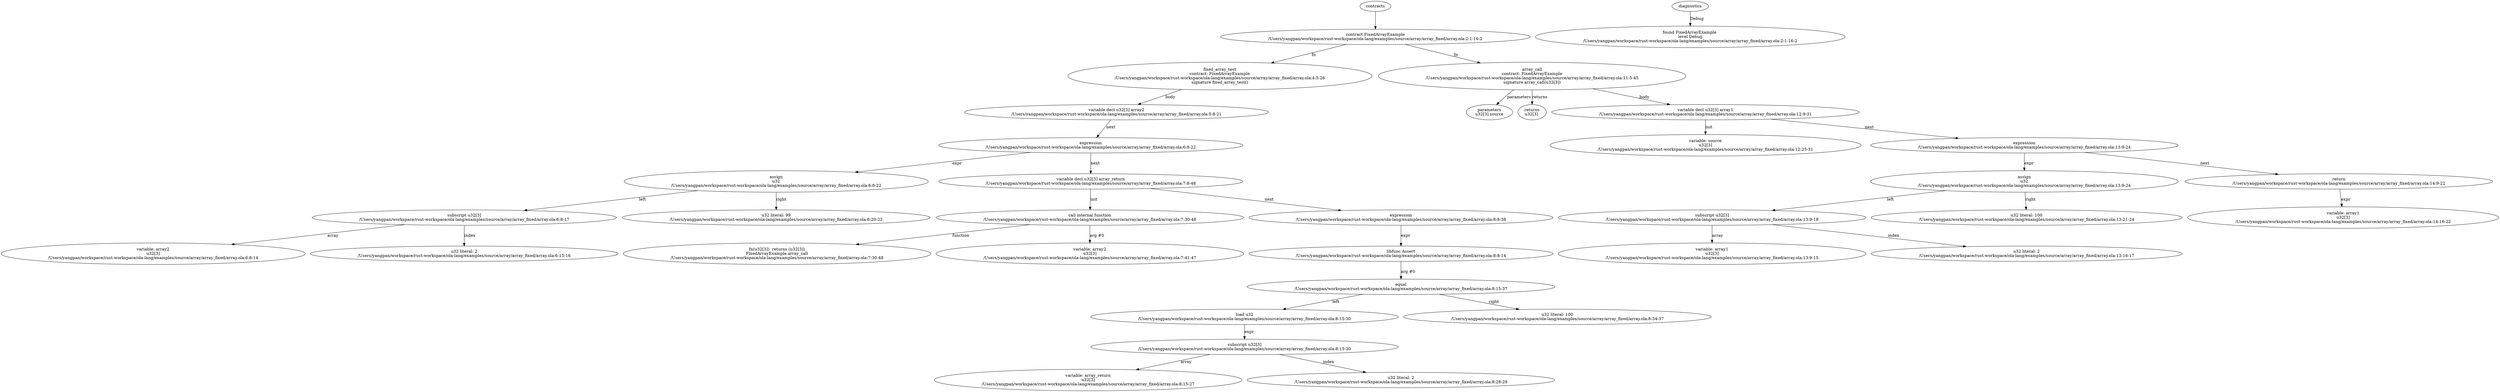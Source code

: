 strict digraph "/Users/yangpan/workspace/rust-workspace/ola-lang/examples/source/array/array_fixed/array.ola" {
	contract [label="contract FixedArrayExample\n/Users/yangpan/workspace/rust-workspace/ola-lang/examples/source/array/array_fixed/array.ola:2:1-16:2"]
	fixed_array_test [label="fixed_array_test\ncontract: FixedArrayExample\n/Users/yangpan/workspace/rust-workspace/ola-lang/examples/source/array/array_fixed/array.ola:4:5-26\nsignature fixed_array_test()"]
	var_decl [label="variable decl u32[3] array2\n/Users/yangpan/workspace/rust-workspace/ola-lang/examples/source/array/array_fixed/array.ola:5:8-21"]
	expr [label="expression\n/Users/yangpan/workspace/rust-workspace/ola-lang/examples/source/array/array_fixed/array.ola:6:8-22"]
	assign [label="assign\nu32\n/Users/yangpan/workspace/rust-workspace/ola-lang/examples/source/array/array_fixed/array.ola:6:8-22"]
	subscript [label="subscript u32[3]\n/Users/yangpan/workspace/rust-workspace/ola-lang/examples/source/array/array_fixed/array.ola:6:8-17"]
	variable [label="variable: array2\nu32[3]\n/Users/yangpan/workspace/rust-workspace/ola-lang/examples/source/array/array_fixed/array.ola:6:8-14"]
	number_literal [label="u32 literal: 2\n/Users/yangpan/workspace/rust-workspace/ola-lang/examples/source/array/array_fixed/array.ola:6:15-16"]
	number_literal_9 [label="u32 literal: 99\n/Users/yangpan/workspace/rust-workspace/ola-lang/examples/source/array/array_fixed/array.ola:6:20-22"]
	var_decl_10 [label="variable decl u32[3] array_return\n/Users/yangpan/workspace/rust-workspace/ola-lang/examples/source/array/array_fixed/array.ola:7:8-48"]
	call_internal_function [label="call internal function\n/Users/yangpan/workspace/rust-workspace/ola-lang/examples/source/array/array_fixed/array.ola:7:30-48"]
	internal_function [label="fn(u32[3])  returns (u32[3])\nFixedArrayExample.array_call\n/Users/yangpan/workspace/rust-workspace/ola-lang/examples/source/array/array_fixed/array.ola:7:30-48"]
	variable_13 [label="variable: array2\nu32[3]\n/Users/yangpan/workspace/rust-workspace/ola-lang/examples/source/array/array_fixed/array.ola:7:41-47"]
	expr_14 [label="expression\n/Users/yangpan/workspace/rust-workspace/ola-lang/examples/source/array/array_fixed/array.ola:8:8-38"]
	libfunc [label="libfunc Assert\n/Users/yangpan/workspace/rust-workspace/ola-lang/examples/source/array/array_fixed/array.ola:8:8-14"]
	equal [label="equal\n/Users/yangpan/workspace/rust-workspace/ola-lang/examples/source/array/array_fixed/array.ola:8:15-37"]
	load [label="load u32\n/Users/yangpan/workspace/rust-workspace/ola-lang/examples/source/array/array_fixed/array.ola:8:15-30"]
	subscript_18 [label="subscript u32[3]\n/Users/yangpan/workspace/rust-workspace/ola-lang/examples/source/array/array_fixed/array.ola:8:15-30"]
	variable_19 [label="variable: array_return\nu32[3]\n/Users/yangpan/workspace/rust-workspace/ola-lang/examples/source/array/array_fixed/array.ola:8:15-27"]
	number_literal_20 [label="u32 literal: 2\n/Users/yangpan/workspace/rust-workspace/ola-lang/examples/source/array/array_fixed/array.ola:8:28-29"]
	number_literal_21 [label="u32 literal: 100\n/Users/yangpan/workspace/rust-workspace/ola-lang/examples/source/array/array_fixed/array.ola:8:34-37"]
	array_call [label="array_call\ncontract: FixedArrayExample\n/Users/yangpan/workspace/rust-workspace/ola-lang/examples/source/array/array_fixed/array.ola:11:5-45\nsignature array_call(u32[3])"]
	parameters [label="parameters\nu32[3] source"]
	returns [label="returns\nu32[3] "]
	var_decl_25 [label="variable decl u32[3] array1\n/Users/yangpan/workspace/rust-workspace/ola-lang/examples/source/array/array_fixed/array.ola:12:9-31"]
	variable_26 [label="variable: source\nu32[3]\n/Users/yangpan/workspace/rust-workspace/ola-lang/examples/source/array/array_fixed/array.ola:12:25-31"]
	expr_27 [label="expression\n/Users/yangpan/workspace/rust-workspace/ola-lang/examples/source/array/array_fixed/array.ola:13:9-24"]
	assign_28 [label="assign\nu32\n/Users/yangpan/workspace/rust-workspace/ola-lang/examples/source/array/array_fixed/array.ola:13:9-24"]
	subscript_29 [label="subscript u32[3]\n/Users/yangpan/workspace/rust-workspace/ola-lang/examples/source/array/array_fixed/array.ola:13:9-18"]
	variable_30 [label="variable: array1\nu32[3]\n/Users/yangpan/workspace/rust-workspace/ola-lang/examples/source/array/array_fixed/array.ola:13:9-15"]
	number_literal_31 [label="u32 literal: 2\n/Users/yangpan/workspace/rust-workspace/ola-lang/examples/source/array/array_fixed/array.ola:13:16-17"]
	number_literal_32 [label="u32 literal: 100\n/Users/yangpan/workspace/rust-workspace/ola-lang/examples/source/array/array_fixed/array.ola:13:21-24"]
	return [label="return\n/Users/yangpan/workspace/rust-workspace/ola-lang/examples/source/array/array_fixed/array.ola:14:9-22"]
	variable_34 [label="variable: array1\nu32[3]\n/Users/yangpan/workspace/rust-workspace/ola-lang/examples/source/array/array_fixed/array.ola:14:16-22"]
	diagnostic [label="found FixedArrayExample \nlevel Debug\n/Users/yangpan/workspace/rust-workspace/ola-lang/examples/source/array/array_fixed/array.ola:2:1-16:2"]
	contracts -> contract
	contract -> fixed_array_test [label="fn"]
	fixed_array_test -> var_decl [label="body"]
	var_decl -> expr [label="next"]
	expr -> assign [label="expr"]
	assign -> subscript [label="left"]
	subscript -> variable [label="array"]
	subscript -> number_literal [label="index"]
	assign -> number_literal_9 [label="right"]
	expr -> var_decl_10 [label="next"]
	var_decl_10 -> call_internal_function [label="init"]
	call_internal_function -> internal_function [label="function"]
	call_internal_function -> variable_13 [label="arg #0"]
	var_decl_10 -> expr_14 [label="next"]
	expr_14 -> libfunc [label="expr"]
	libfunc -> equal [label="arg #0"]
	equal -> load [label="left"]
	load -> subscript_18 [label="expr"]
	subscript_18 -> variable_19 [label="array"]
	subscript_18 -> number_literal_20 [label="index"]
	equal -> number_literal_21 [label="right"]
	contract -> array_call [label="fn"]
	array_call -> parameters [label="parameters"]
	array_call -> returns [label="returns"]
	array_call -> var_decl_25 [label="body"]
	var_decl_25 -> variable_26 [label="init"]
	var_decl_25 -> expr_27 [label="next"]
	expr_27 -> assign_28 [label="expr"]
	assign_28 -> subscript_29 [label="left"]
	subscript_29 -> variable_30 [label="array"]
	subscript_29 -> number_literal_31 [label="index"]
	assign_28 -> number_literal_32 [label="right"]
	expr_27 -> return [label="next"]
	return -> variable_34 [label="expr"]
	diagnostics -> diagnostic [label="Debug"]
}
